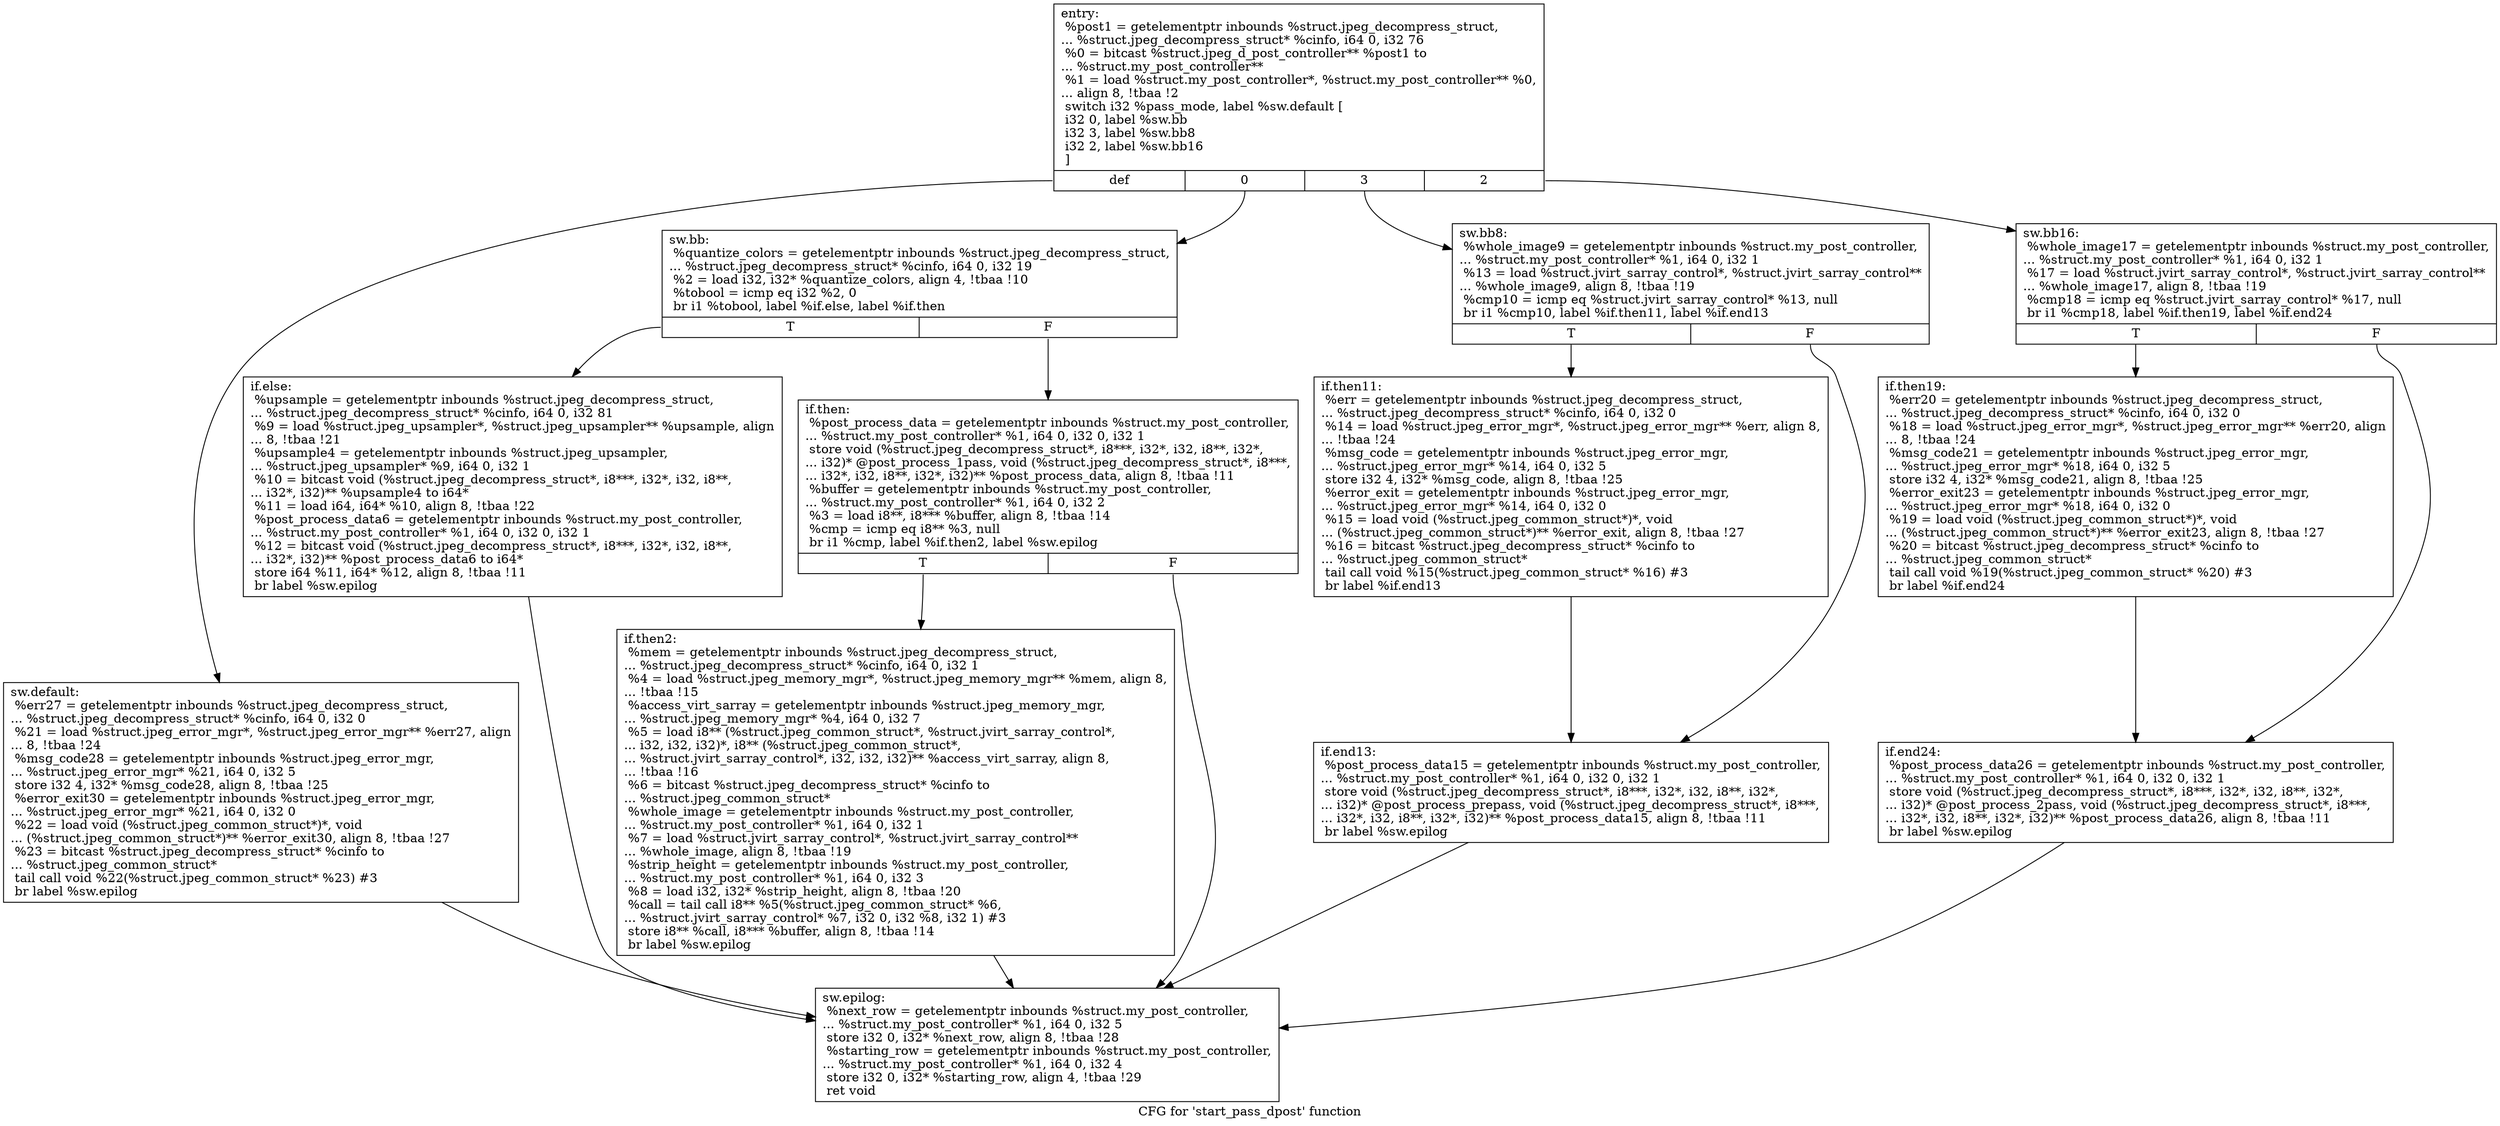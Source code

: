 digraph "CFG for 'start_pass_dpost' function" {
	label="CFG for 'start_pass_dpost' function";

	Node0x4dc68d0 [shape=record,label="{entry:\l  %post1 = getelementptr inbounds %struct.jpeg_decompress_struct,\l... %struct.jpeg_decompress_struct* %cinfo, i64 0, i32 76\l  %0 = bitcast %struct.jpeg_d_post_controller** %post1 to\l... %struct.my_post_controller**\l  %1 = load %struct.my_post_controller*, %struct.my_post_controller** %0,\l... align 8, !tbaa !2\l  switch i32 %pass_mode, label %sw.default [\l    i32 0, label %sw.bb\l    i32 3, label %sw.bb8\l    i32 2, label %sw.bb16\l  ]\l|{<s0>def|<s1>0|<s2>3|<s3>2}}"];
	Node0x4dc68d0:s0 -> Node0x4dc6ff0;
	Node0x4dc68d0:s1 -> Node0x4dc70d0;
	Node0x4dc68d0:s2 -> Node0x4dc71c0;
	Node0x4dc68d0:s3 -> Node0x4dc7290;
	Node0x4dc70d0 [shape=record,label="{sw.bb:                                            \l  %quantize_colors = getelementptr inbounds %struct.jpeg_decompress_struct,\l... %struct.jpeg_decompress_struct* %cinfo, i64 0, i32 19\l  %2 = load i32, i32* %quantize_colors, align 4, !tbaa !10\l  %tobool = icmp eq i32 %2, 0\l  br i1 %tobool, label %if.else, label %if.then\l|{<s0>T|<s1>F}}"];
	Node0x4dc70d0:s0 -> Node0x4dc7c40;
	Node0x4dc70d0:s1 -> Node0x4dc7d10;
	Node0x4dc7d10 [shape=record,label="{if.then:                                          \l  %post_process_data = getelementptr inbounds %struct.my_post_controller,\l... %struct.my_post_controller* %1, i64 0, i32 0, i32 1\l  store void (%struct.jpeg_decompress_struct*, i8***, i32*, i32, i8**, i32*,\l... i32)* @post_process_1pass, void (%struct.jpeg_decompress_struct*, i8***,\l... i32*, i32, i8**, i32*, i32)** %post_process_data, align 8, !tbaa !11\l  %buffer = getelementptr inbounds %struct.my_post_controller,\l... %struct.my_post_controller* %1, i64 0, i32 2\l  %3 = load i8**, i8*** %buffer, align 8, !tbaa !14\l  %cmp = icmp eq i8** %3, null\l  br i1 %cmp, label %if.then2, label %sw.epilog\l|{<s0>T|<s1>F}}"];
	Node0x4dc7d10:s0 -> Node0x4dc02a0;
	Node0x4dc7d10:s1 -> Node0x4dc0380;
	Node0x4dc02a0 [shape=record,label="{if.then2:                                         \l  %mem = getelementptr inbounds %struct.jpeg_decompress_struct,\l... %struct.jpeg_decompress_struct* %cinfo, i64 0, i32 1\l  %4 = load %struct.jpeg_memory_mgr*, %struct.jpeg_memory_mgr** %mem, align 8,\l... !tbaa !15\l  %access_virt_sarray = getelementptr inbounds %struct.jpeg_memory_mgr,\l... %struct.jpeg_memory_mgr* %4, i64 0, i32 7\l  %5 = load i8** (%struct.jpeg_common_struct*, %struct.jvirt_sarray_control*,\l... i32, i32, i32)*, i8** (%struct.jpeg_common_struct*,\l... %struct.jvirt_sarray_control*, i32, i32, i32)** %access_virt_sarray, align 8,\l... !tbaa !16\l  %6 = bitcast %struct.jpeg_decompress_struct* %cinfo to\l... %struct.jpeg_common_struct*\l  %whole_image = getelementptr inbounds %struct.my_post_controller,\l... %struct.my_post_controller* %1, i64 0, i32 1\l  %7 = load %struct.jvirt_sarray_control*, %struct.jvirt_sarray_control**\l... %whole_image, align 8, !tbaa !19\l  %strip_height = getelementptr inbounds %struct.my_post_controller,\l... %struct.my_post_controller* %1, i64 0, i32 3\l  %8 = load i32, i32* %strip_height, align 8, !tbaa !20\l  %call = tail call i8** %5(%struct.jpeg_common_struct* %6,\l... %struct.jvirt_sarray_control* %7, i32 0, i32 %8, i32 1) #3\l  store i8** %call, i8*** %buffer, align 8, !tbaa !14\l  br label %sw.epilog\l}"];
	Node0x4dc02a0 -> Node0x4dc0380;
	Node0x4dc7c40 [shape=record,label="{if.else:                                          \l  %upsample = getelementptr inbounds %struct.jpeg_decompress_struct,\l... %struct.jpeg_decompress_struct* %cinfo, i64 0, i32 81\l  %9 = load %struct.jpeg_upsampler*, %struct.jpeg_upsampler** %upsample, align\l... 8, !tbaa !21\l  %upsample4 = getelementptr inbounds %struct.jpeg_upsampler,\l... %struct.jpeg_upsampler* %9, i64 0, i32 1\l  %10 = bitcast void (%struct.jpeg_decompress_struct*, i8***, i32*, i32, i8**,\l... i32*, i32)** %upsample4 to i64*\l  %11 = load i64, i64* %10, align 8, !tbaa !22\l  %post_process_data6 = getelementptr inbounds %struct.my_post_controller,\l... %struct.my_post_controller* %1, i64 0, i32 0, i32 1\l  %12 = bitcast void (%struct.jpeg_decompress_struct*, i8***, i32*, i32, i8**,\l... i32*, i32)** %post_process_data6 to i64*\l  store i64 %11, i64* %12, align 8, !tbaa !11\l  br label %sw.epilog\l}"];
	Node0x4dc7c40 -> Node0x4dc0380;
	Node0x4dc71c0 [shape=record,label="{sw.bb8:                                           \l  %whole_image9 = getelementptr inbounds %struct.my_post_controller,\l... %struct.my_post_controller* %1, i64 0, i32 1\l  %13 = load %struct.jvirt_sarray_control*, %struct.jvirt_sarray_control**\l... %whole_image9, align 8, !tbaa !19\l  %cmp10 = icmp eq %struct.jvirt_sarray_control* %13, null\l  br i1 %cmp10, label %if.then11, label %if.end13\l|{<s0>T|<s1>F}}"];
	Node0x4dc71c0:s0 -> Node0x4dcb4b0;
	Node0x4dc71c0:s1 -> Node0x4dcb590;
	Node0x4dcb4b0 [shape=record,label="{if.then11:                                        \l  %err = getelementptr inbounds %struct.jpeg_decompress_struct,\l... %struct.jpeg_decompress_struct* %cinfo, i64 0, i32 0\l  %14 = load %struct.jpeg_error_mgr*, %struct.jpeg_error_mgr** %err, align 8,\l... !tbaa !24\l  %msg_code = getelementptr inbounds %struct.jpeg_error_mgr,\l... %struct.jpeg_error_mgr* %14, i64 0, i32 5\l  store i32 4, i32* %msg_code, align 8, !tbaa !25\l  %error_exit = getelementptr inbounds %struct.jpeg_error_mgr,\l... %struct.jpeg_error_mgr* %14, i64 0, i32 0\l  %15 = load void (%struct.jpeg_common_struct*)*, void\l... (%struct.jpeg_common_struct*)** %error_exit, align 8, !tbaa !27\l  %16 = bitcast %struct.jpeg_decompress_struct* %cinfo to\l... %struct.jpeg_common_struct*\l  tail call void %15(%struct.jpeg_common_struct* %16) #3\l  br label %if.end13\l}"];
	Node0x4dcb4b0 -> Node0x4dcb590;
	Node0x4dcb590 [shape=record,label="{if.end13:                                         \l  %post_process_data15 = getelementptr inbounds %struct.my_post_controller,\l... %struct.my_post_controller* %1, i64 0, i32 0, i32 1\l  store void (%struct.jpeg_decompress_struct*, i8***, i32*, i32, i8**, i32*,\l... i32)* @post_process_prepass, void (%struct.jpeg_decompress_struct*, i8***,\l... i32*, i32, i8**, i32*, i32)** %post_process_data15, align 8, !tbaa !11\l  br label %sw.epilog\l}"];
	Node0x4dcb590 -> Node0x4dc0380;
	Node0x4dc7290 [shape=record,label="{sw.bb16:                                          \l  %whole_image17 = getelementptr inbounds %struct.my_post_controller,\l... %struct.my_post_controller* %1, i64 0, i32 1\l  %17 = load %struct.jvirt_sarray_control*, %struct.jvirt_sarray_control**\l... %whole_image17, align 8, !tbaa !19\l  %cmp18 = icmp eq %struct.jvirt_sarray_control* %17, null\l  br i1 %cmp18, label %if.then19, label %if.end24\l|{<s0>T|<s1>F}}"];
	Node0x4dc7290:s0 -> Node0x4dcc500;
	Node0x4dc7290:s1 -> Node0x4dcc5b0;
	Node0x4dcc500 [shape=record,label="{if.then19:                                        \l  %err20 = getelementptr inbounds %struct.jpeg_decompress_struct,\l... %struct.jpeg_decompress_struct* %cinfo, i64 0, i32 0\l  %18 = load %struct.jpeg_error_mgr*, %struct.jpeg_error_mgr** %err20, align\l... 8, !tbaa !24\l  %msg_code21 = getelementptr inbounds %struct.jpeg_error_mgr,\l... %struct.jpeg_error_mgr* %18, i64 0, i32 5\l  store i32 4, i32* %msg_code21, align 8, !tbaa !25\l  %error_exit23 = getelementptr inbounds %struct.jpeg_error_mgr,\l... %struct.jpeg_error_mgr* %18, i64 0, i32 0\l  %19 = load void (%struct.jpeg_common_struct*)*, void\l... (%struct.jpeg_common_struct*)** %error_exit23, align 8, !tbaa !27\l  %20 = bitcast %struct.jpeg_decompress_struct* %cinfo to\l... %struct.jpeg_common_struct*\l  tail call void %19(%struct.jpeg_common_struct* %20) #3\l  br label %if.end24\l}"];
	Node0x4dcc500 -> Node0x4dcc5b0;
	Node0x4dcc5b0 [shape=record,label="{if.end24:                                         \l  %post_process_data26 = getelementptr inbounds %struct.my_post_controller,\l... %struct.my_post_controller* %1, i64 0, i32 0, i32 1\l  store void (%struct.jpeg_decompress_struct*, i8***, i32*, i32, i8**, i32*,\l... i32)* @post_process_2pass, void (%struct.jpeg_decompress_struct*, i8***,\l... i32*, i32, i8**, i32*, i32)** %post_process_data26, align 8, !tbaa !11\l  br label %sw.epilog\l}"];
	Node0x4dcc5b0 -> Node0x4dc0380;
	Node0x4dc6ff0 [shape=record,label="{sw.default:                                       \l  %err27 = getelementptr inbounds %struct.jpeg_decompress_struct,\l... %struct.jpeg_decompress_struct* %cinfo, i64 0, i32 0\l  %21 = load %struct.jpeg_error_mgr*, %struct.jpeg_error_mgr** %err27, align\l... 8, !tbaa !24\l  %msg_code28 = getelementptr inbounds %struct.jpeg_error_mgr,\l... %struct.jpeg_error_mgr* %21, i64 0, i32 5\l  store i32 4, i32* %msg_code28, align 8, !tbaa !25\l  %error_exit30 = getelementptr inbounds %struct.jpeg_error_mgr,\l... %struct.jpeg_error_mgr* %21, i64 0, i32 0\l  %22 = load void (%struct.jpeg_common_struct*)*, void\l... (%struct.jpeg_common_struct*)** %error_exit30, align 8, !tbaa !27\l  %23 = bitcast %struct.jpeg_decompress_struct* %cinfo to\l... %struct.jpeg_common_struct*\l  tail call void %22(%struct.jpeg_common_struct* %23) #3\l  br label %sw.epilog\l}"];
	Node0x4dc6ff0 -> Node0x4dc0380;
	Node0x4dc0380 [shape=record,label="{sw.epilog:                                        \l  %next_row = getelementptr inbounds %struct.my_post_controller,\l... %struct.my_post_controller* %1, i64 0, i32 5\l  store i32 0, i32* %next_row, align 8, !tbaa !28\l  %starting_row = getelementptr inbounds %struct.my_post_controller,\l... %struct.my_post_controller* %1, i64 0, i32 4\l  store i32 0, i32* %starting_row, align 4, !tbaa !29\l  ret void\l}"];
}
